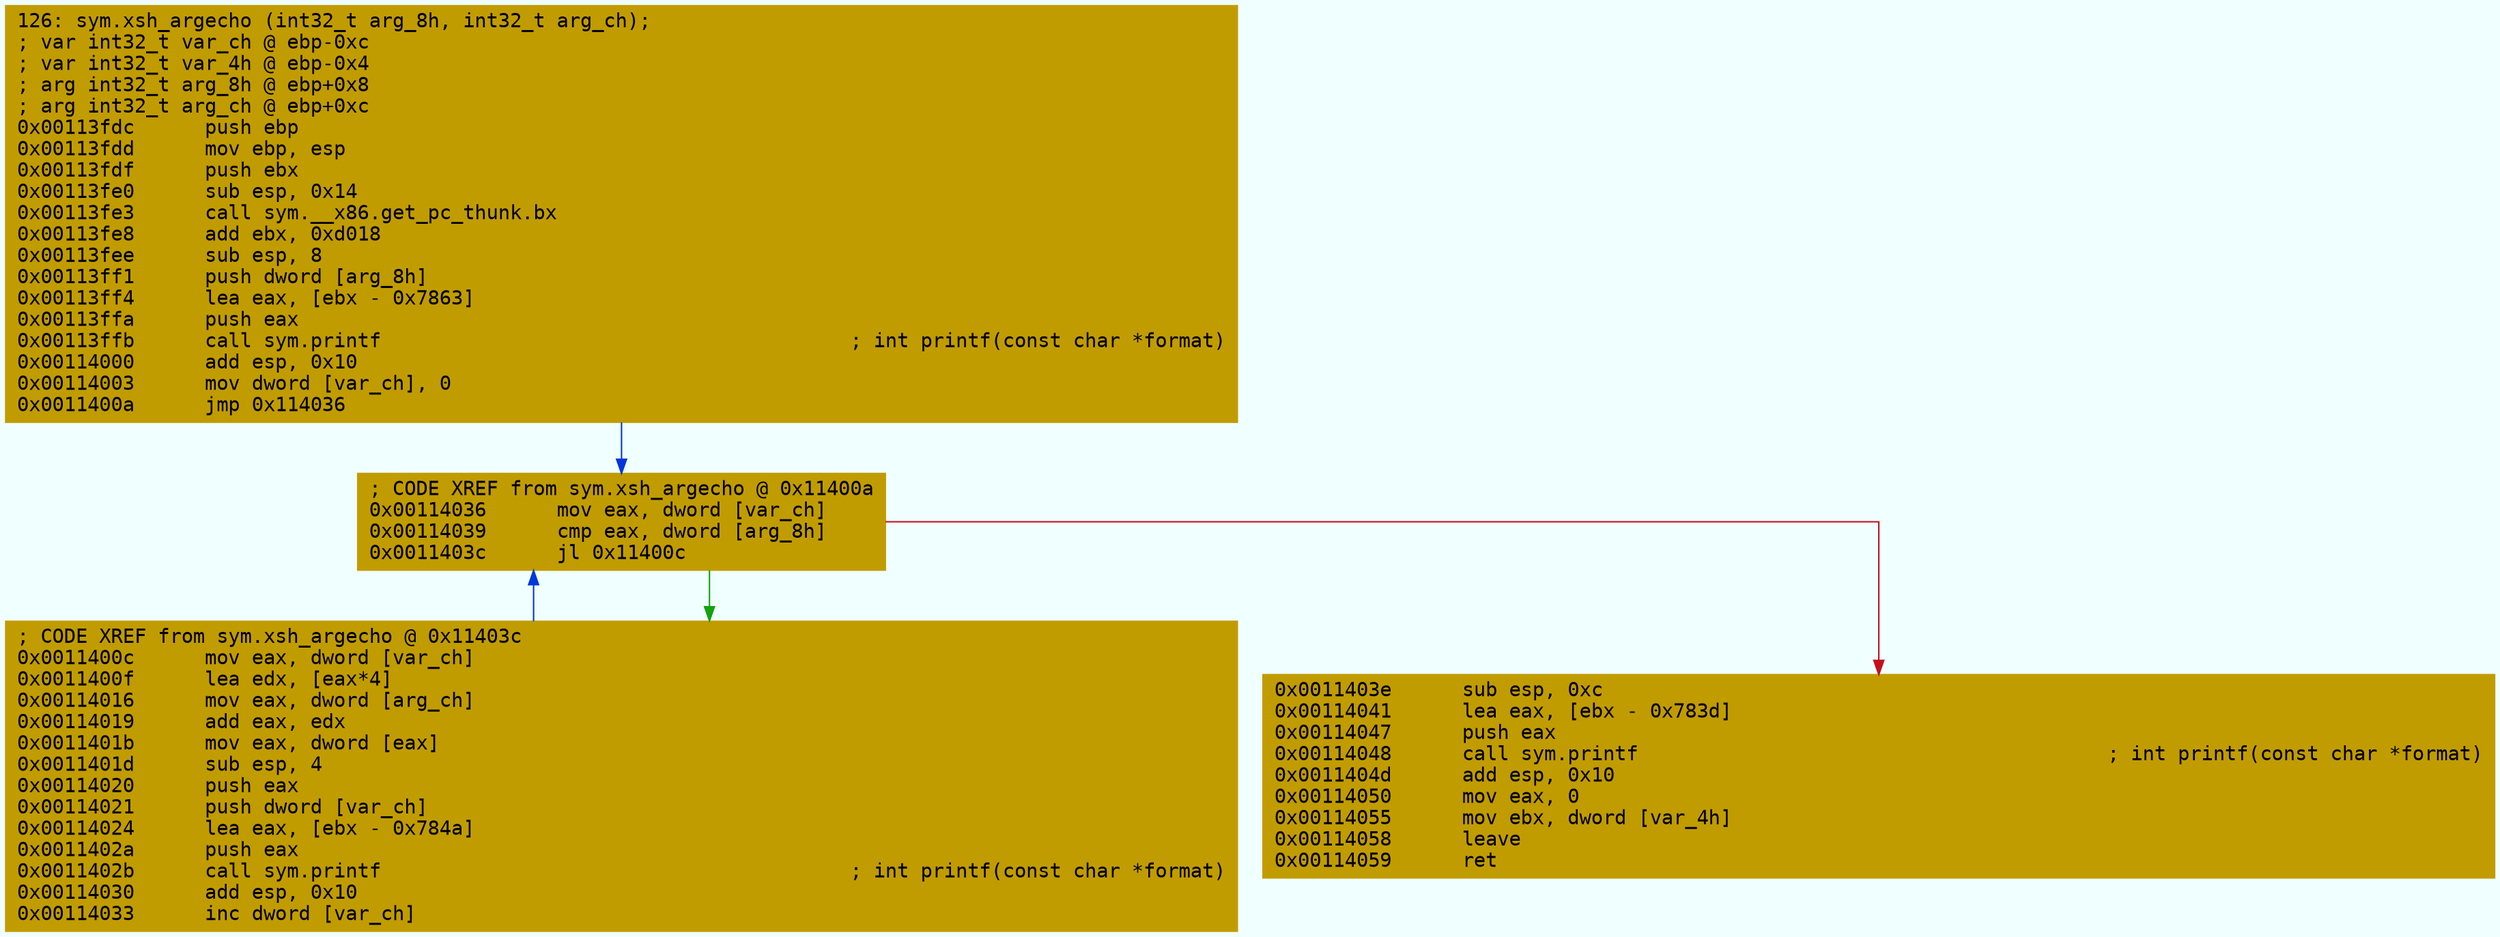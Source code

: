 digraph code {
	graph [bgcolor=azure fontsize=8 fontname="Courier" splines="ortho"];
	node [fillcolor=gray style=filled shape=box];
	edge [arrowhead="normal"];
	"0x00113fdc" [URL="sym.xsh_argecho/0x00113fdc", fillcolor="#c19c00",color="#c19c00", fontname="Courier",label="126: sym.xsh_argecho (int32_t arg_8h, int32_t arg_ch);\l; var int32_t var_ch @ ebp-0xc\l; var int32_t var_4h @ ebp-0x4\l; arg int32_t arg_8h @ ebp+0x8\l; arg int32_t arg_ch @ ebp+0xc\l0x00113fdc      push ebp\l0x00113fdd      mov ebp, esp\l0x00113fdf      push ebx\l0x00113fe0      sub esp, 0x14\l0x00113fe3      call sym.__x86.get_pc_thunk.bx\l0x00113fe8      add ebx, 0xd018\l0x00113fee      sub esp, 8\l0x00113ff1      push dword [arg_8h]\l0x00113ff4      lea eax, [ebx - 0x7863]\l0x00113ffa      push eax\l0x00113ffb      call sym.printf                                        ; int printf(const char *format)\l0x00114000      add esp, 0x10\l0x00114003      mov dword [var_ch], 0\l0x0011400a      jmp 0x114036\l"]
	"0x0011400c" [URL="sym.xsh_argecho/0x0011400c", fillcolor="#c19c00",color="#c19c00", fontname="Courier",label="; CODE XREF from sym.xsh_argecho @ 0x11403c\l0x0011400c      mov eax, dword [var_ch]\l0x0011400f      lea edx, [eax*4]\l0x00114016      mov eax, dword [arg_ch]\l0x00114019      add eax, edx\l0x0011401b      mov eax, dword [eax]\l0x0011401d      sub esp, 4\l0x00114020      push eax\l0x00114021      push dword [var_ch]\l0x00114024      lea eax, [ebx - 0x784a]\l0x0011402a      push eax\l0x0011402b      call sym.printf                                        ; int printf(const char *format)\l0x00114030      add esp, 0x10\l0x00114033      inc dword [var_ch]\l"]
	"0x00114036" [URL="sym.xsh_argecho/0x00114036", fillcolor="#c19c00",color="#c19c00", fontname="Courier",label="; CODE XREF from sym.xsh_argecho @ 0x11400a\l0x00114036      mov eax, dword [var_ch]\l0x00114039      cmp eax, dword [arg_8h]\l0x0011403c      jl 0x11400c\l"]
	"0x0011403e" [URL="sym.xsh_argecho/0x0011403e", fillcolor="#c19c00",color="#c19c00", fontname="Courier",label="0x0011403e      sub esp, 0xc\l0x00114041      lea eax, [ebx - 0x783d]\l0x00114047      push eax\l0x00114048      call sym.printf                                        ; int printf(const char *format)\l0x0011404d      add esp, 0x10\l0x00114050      mov eax, 0\l0x00114055      mov ebx, dword [var_4h]\l0x00114058      leave\l0x00114059      ret\l"]
        "0x00113fdc" -> "0x00114036" [color="#0037da"];
        "0x0011400c" -> "0x00114036" [color="#0037da"];
        "0x00114036" -> "0x0011400c" [color="#13a10e"];
        "0x00114036" -> "0x0011403e" [color="#c50f1f"];
}
